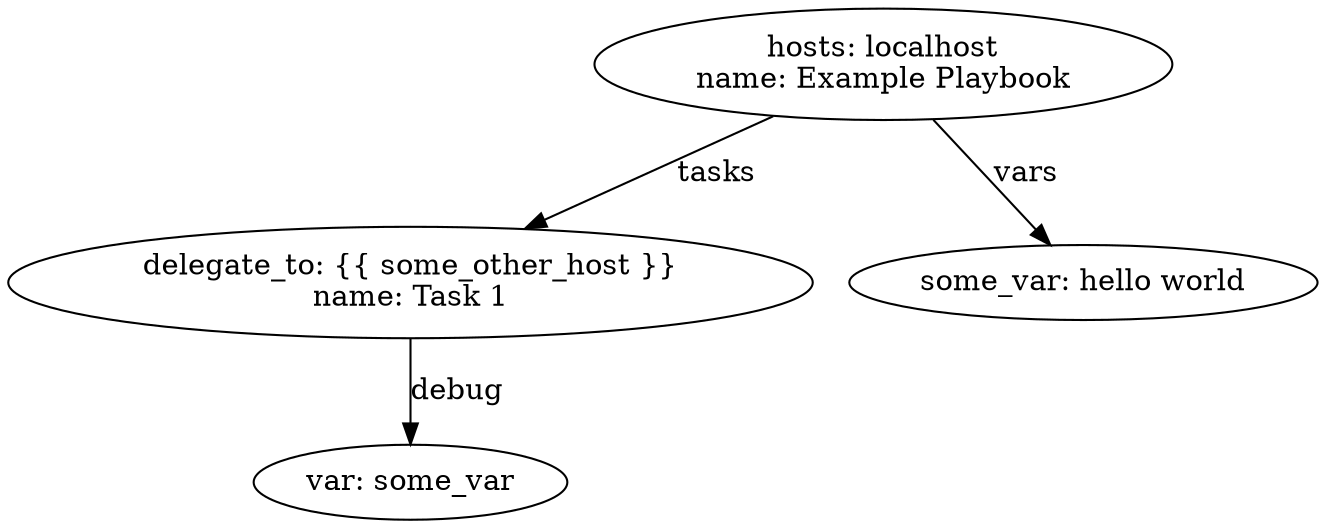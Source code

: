 digraph graphname {
2267 [label="var: some_var\n"];
2266 [label="delegate_to: {{ some_other_host }}\nname: Task 1\n"];
2266 -> 2267 [label="debug"];
2268 [label="some_var: hello world\n"];
2265 [label="hosts: localhost\nname: Example Playbook\n"];
2265 -> 2266 [label="tasks"];
2265 -> 2268 [label="vars"];
}

